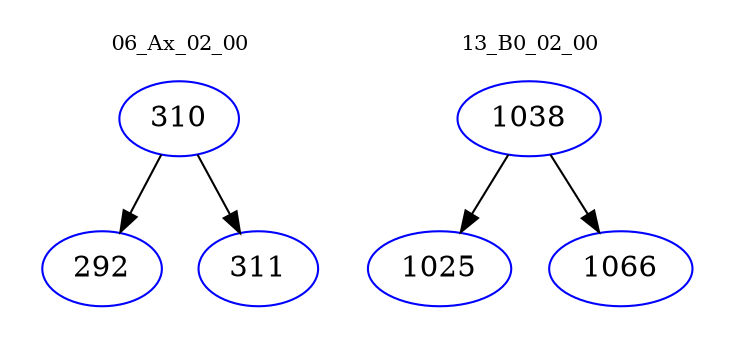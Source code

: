digraph{
subgraph cluster_0 {
color = white
label = "06_Ax_02_00";
fontsize=10;
T0_310 [label="310", color="blue"]
T0_310 -> T0_292 [color="black"]
T0_292 [label="292", color="blue"]
T0_310 -> T0_311 [color="black"]
T0_311 [label="311", color="blue"]
}
subgraph cluster_1 {
color = white
label = "13_B0_02_00";
fontsize=10;
T1_1038 [label="1038", color="blue"]
T1_1038 -> T1_1025 [color="black"]
T1_1025 [label="1025", color="blue"]
T1_1038 -> T1_1066 [color="black"]
T1_1066 [label="1066", color="blue"]
}
}
